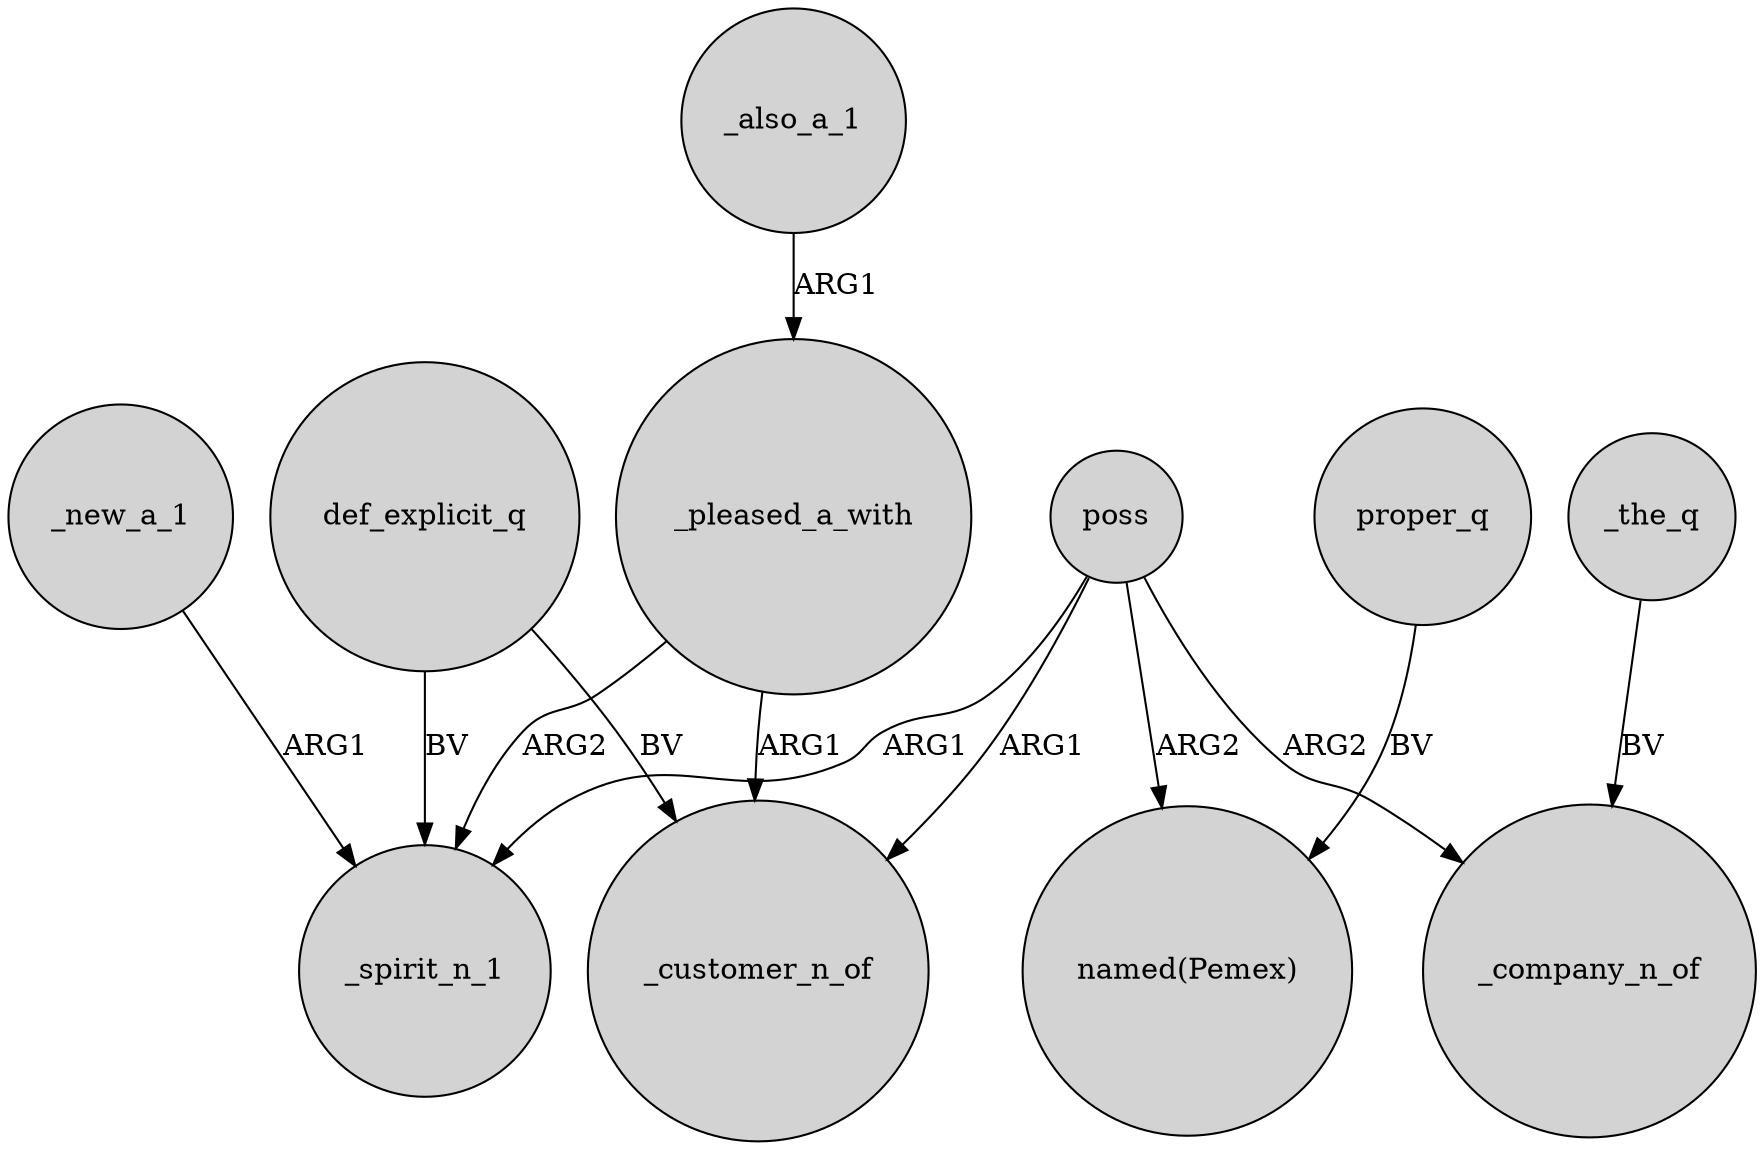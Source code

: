 digraph {
	node [shape=circle style=filled]
	_also_a_1 -> _pleased_a_with [label=ARG1]
	def_explicit_q -> _spirit_n_1 [label=BV]
	poss -> _company_n_of [label=ARG2]
	poss -> _customer_n_of [label=ARG1]
	_new_a_1 -> _spirit_n_1 [label=ARG1]
	proper_q -> "named(Pemex)" [label=BV]
	_pleased_a_with -> _customer_n_of [label=ARG1]
	poss -> "named(Pemex)" [label=ARG2]
	_the_q -> _company_n_of [label=BV]
	poss -> _spirit_n_1 [label=ARG1]
	def_explicit_q -> _customer_n_of [label=BV]
	_pleased_a_with -> _spirit_n_1 [label=ARG2]
}

